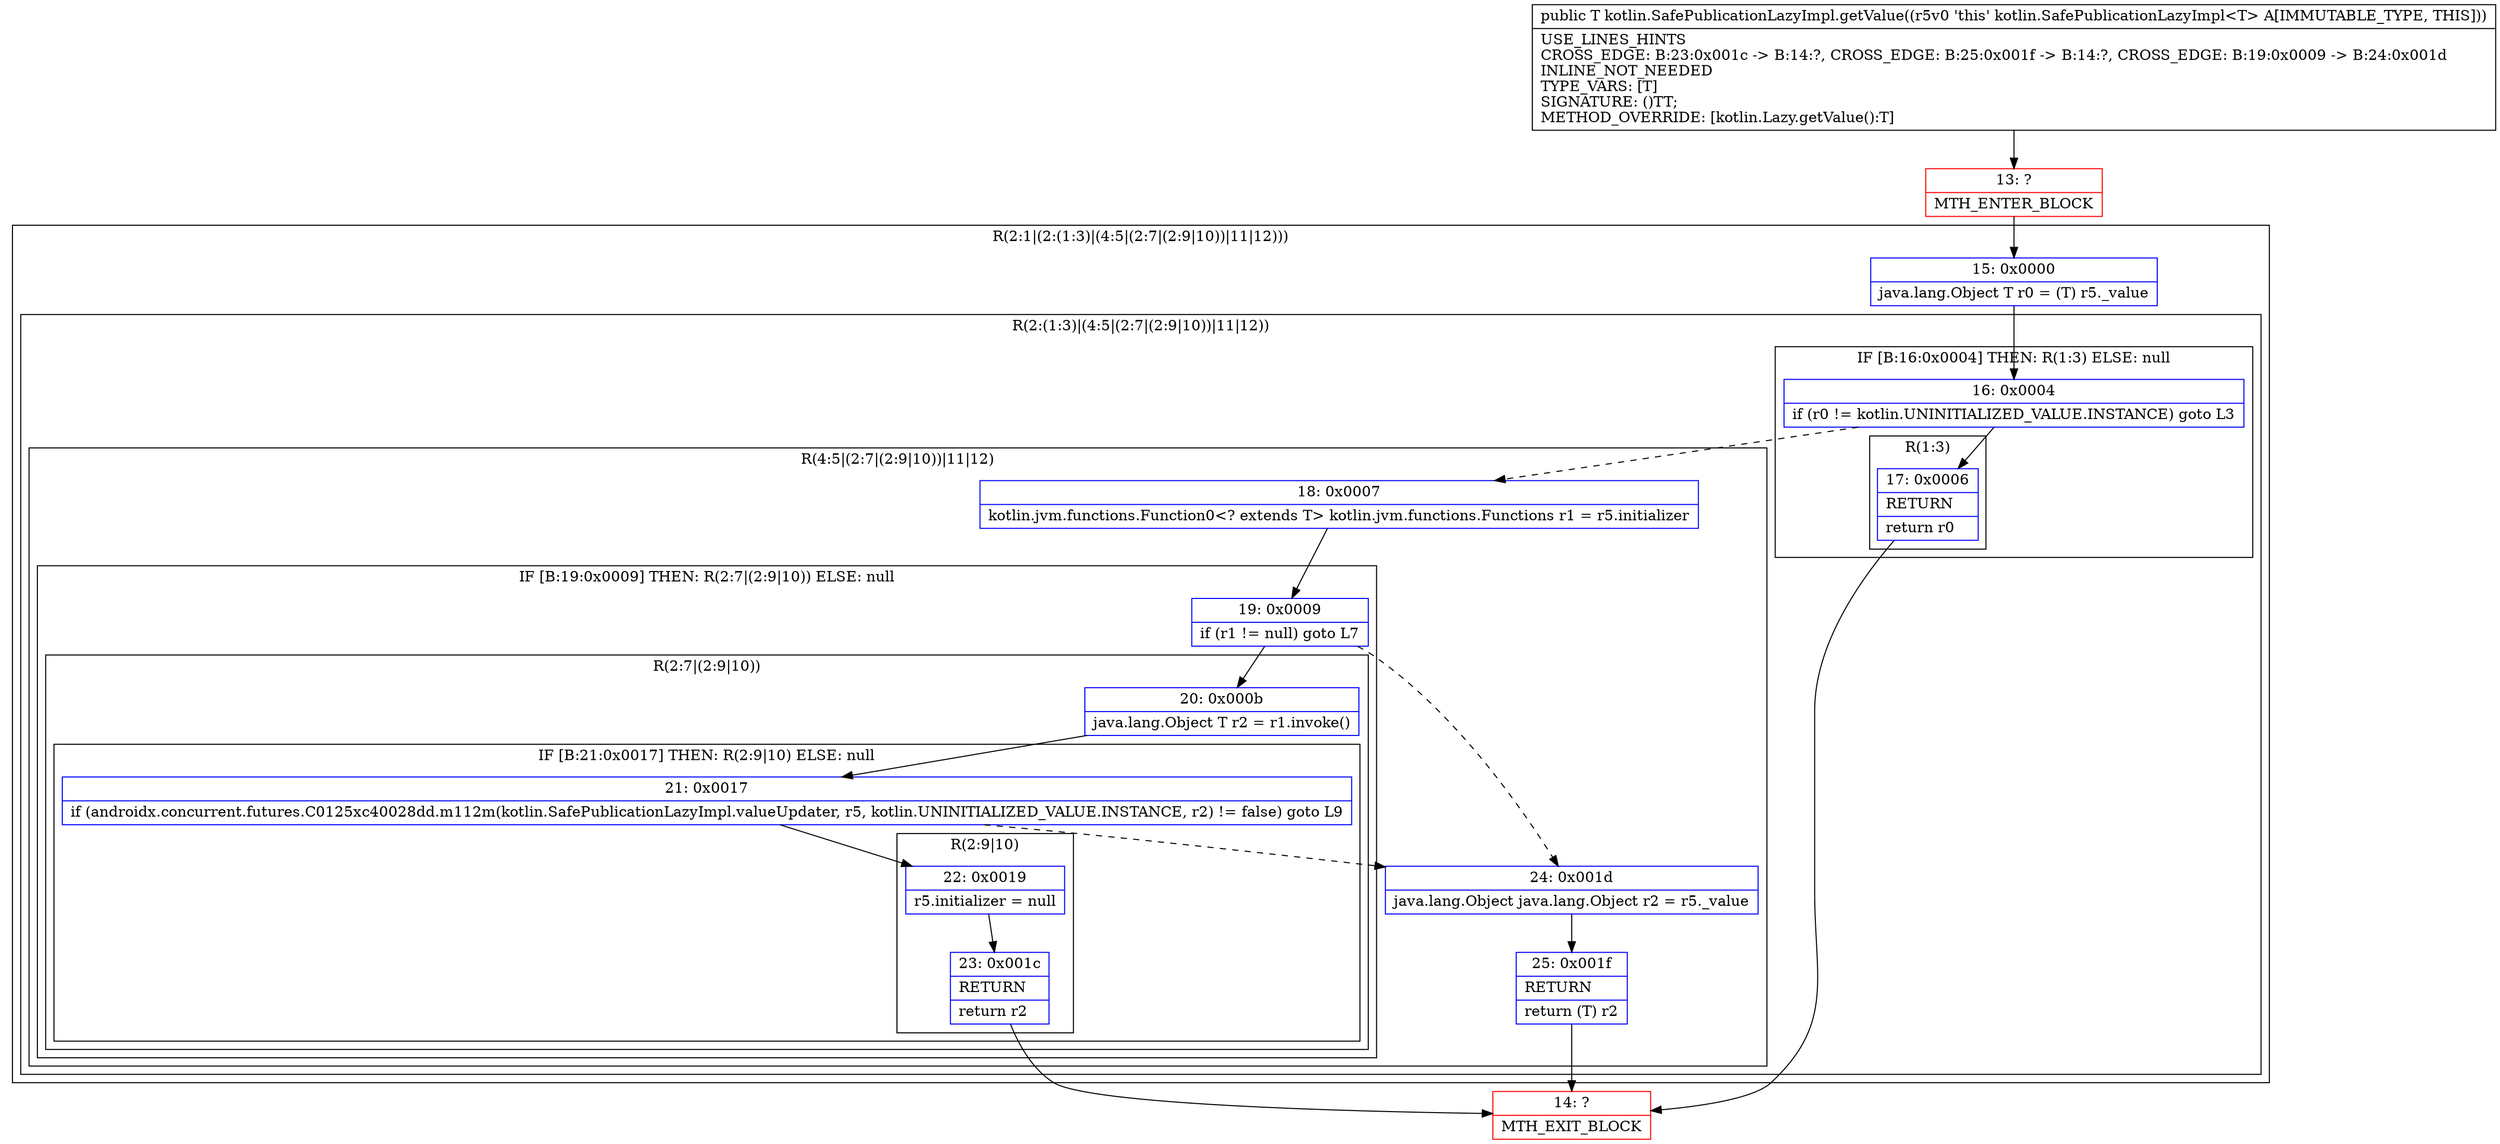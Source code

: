digraph "CFG forkotlin.SafePublicationLazyImpl.getValue()Ljava\/lang\/Object;" {
subgraph cluster_Region_959144138 {
label = "R(2:1|(2:(1:3)|(4:5|(2:7|(2:9|10))|11|12)))";
node [shape=record,color=blue];
Node_15 [shape=record,label="{15\:\ 0x0000|java.lang.Object T r0 = (T) r5._value\l}"];
subgraph cluster_Region_1596461149 {
label = "R(2:(1:3)|(4:5|(2:7|(2:9|10))|11|12))";
node [shape=record,color=blue];
subgraph cluster_IfRegion_918505553 {
label = "IF [B:16:0x0004] THEN: R(1:3) ELSE: null";
node [shape=record,color=blue];
Node_16 [shape=record,label="{16\:\ 0x0004|if (r0 != kotlin.UNINITIALIZED_VALUE.INSTANCE) goto L3\l}"];
subgraph cluster_Region_1678197720 {
label = "R(1:3)";
node [shape=record,color=blue];
Node_17 [shape=record,label="{17\:\ 0x0006|RETURN\l|return r0\l}"];
}
}
subgraph cluster_Region_83236962 {
label = "R(4:5|(2:7|(2:9|10))|11|12)";
node [shape=record,color=blue];
Node_18 [shape=record,label="{18\:\ 0x0007|kotlin.jvm.functions.Function0\<? extends T\> kotlin.jvm.functions.Functions r1 = r5.initializer\l}"];
subgraph cluster_IfRegion_1723405574 {
label = "IF [B:19:0x0009] THEN: R(2:7|(2:9|10)) ELSE: null";
node [shape=record,color=blue];
Node_19 [shape=record,label="{19\:\ 0x0009|if (r1 != null) goto L7\l}"];
subgraph cluster_Region_705180736 {
label = "R(2:7|(2:9|10))";
node [shape=record,color=blue];
Node_20 [shape=record,label="{20\:\ 0x000b|java.lang.Object T r2 = r1.invoke()\l}"];
subgraph cluster_IfRegion_1959770970 {
label = "IF [B:21:0x0017] THEN: R(2:9|10) ELSE: null";
node [shape=record,color=blue];
Node_21 [shape=record,label="{21\:\ 0x0017|if (androidx.concurrent.futures.C0125xc40028dd.m112m(kotlin.SafePublicationLazyImpl.valueUpdater, r5, kotlin.UNINITIALIZED_VALUE.INSTANCE, r2) != false) goto L9\l}"];
subgraph cluster_Region_1087277225 {
label = "R(2:9|10)";
node [shape=record,color=blue];
Node_22 [shape=record,label="{22\:\ 0x0019|r5.initializer = null\l}"];
Node_23 [shape=record,label="{23\:\ 0x001c|RETURN\l|return r2\l}"];
}
}
}
}
Node_24 [shape=record,label="{24\:\ 0x001d|java.lang.Object java.lang.Object r2 = r5._value\l}"];
Node_25 [shape=record,label="{25\:\ 0x001f|RETURN\l|return (T) r2\l}"];
}
}
}
Node_13 [shape=record,color=red,label="{13\:\ ?|MTH_ENTER_BLOCK\l}"];
Node_14 [shape=record,color=red,label="{14\:\ ?|MTH_EXIT_BLOCK\l}"];
MethodNode[shape=record,label="{public T kotlin.SafePublicationLazyImpl.getValue((r5v0 'this' kotlin.SafePublicationLazyImpl\<T\> A[IMMUTABLE_TYPE, THIS]))  | USE_LINES_HINTS\lCROSS_EDGE: B:23:0x001c \-\> B:14:?, CROSS_EDGE: B:25:0x001f \-\> B:14:?, CROSS_EDGE: B:19:0x0009 \-\> B:24:0x001d\lINLINE_NOT_NEEDED\lTYPE_VARS: [T]\lSIGNATURE: ()TT;\lMETHOD_OVERRIDE: [kotlin.Lazy.getValue():T]\l}"];
MethodNode -> Node_13;Node_15 -> Node_16;
Node_16 -> Node_17;
Node_16 -> Node_18[style=dashed];
Node_17 -> Node_14;
Node_18 -> Node_19;
Node_19 -> Node_20;
Node_19 -> Node_24[style=dashed];
Node_20 -> Node_21;
Node_21 -> Node_22;
Node_21 -> Node_24[style=dashed];
Node_22 -> Node_23;
Node_23 -> Node_14;
Node_24 -> Node_25;
Node_25 -> Node_14;
Node_13 -> Node_15;
}

